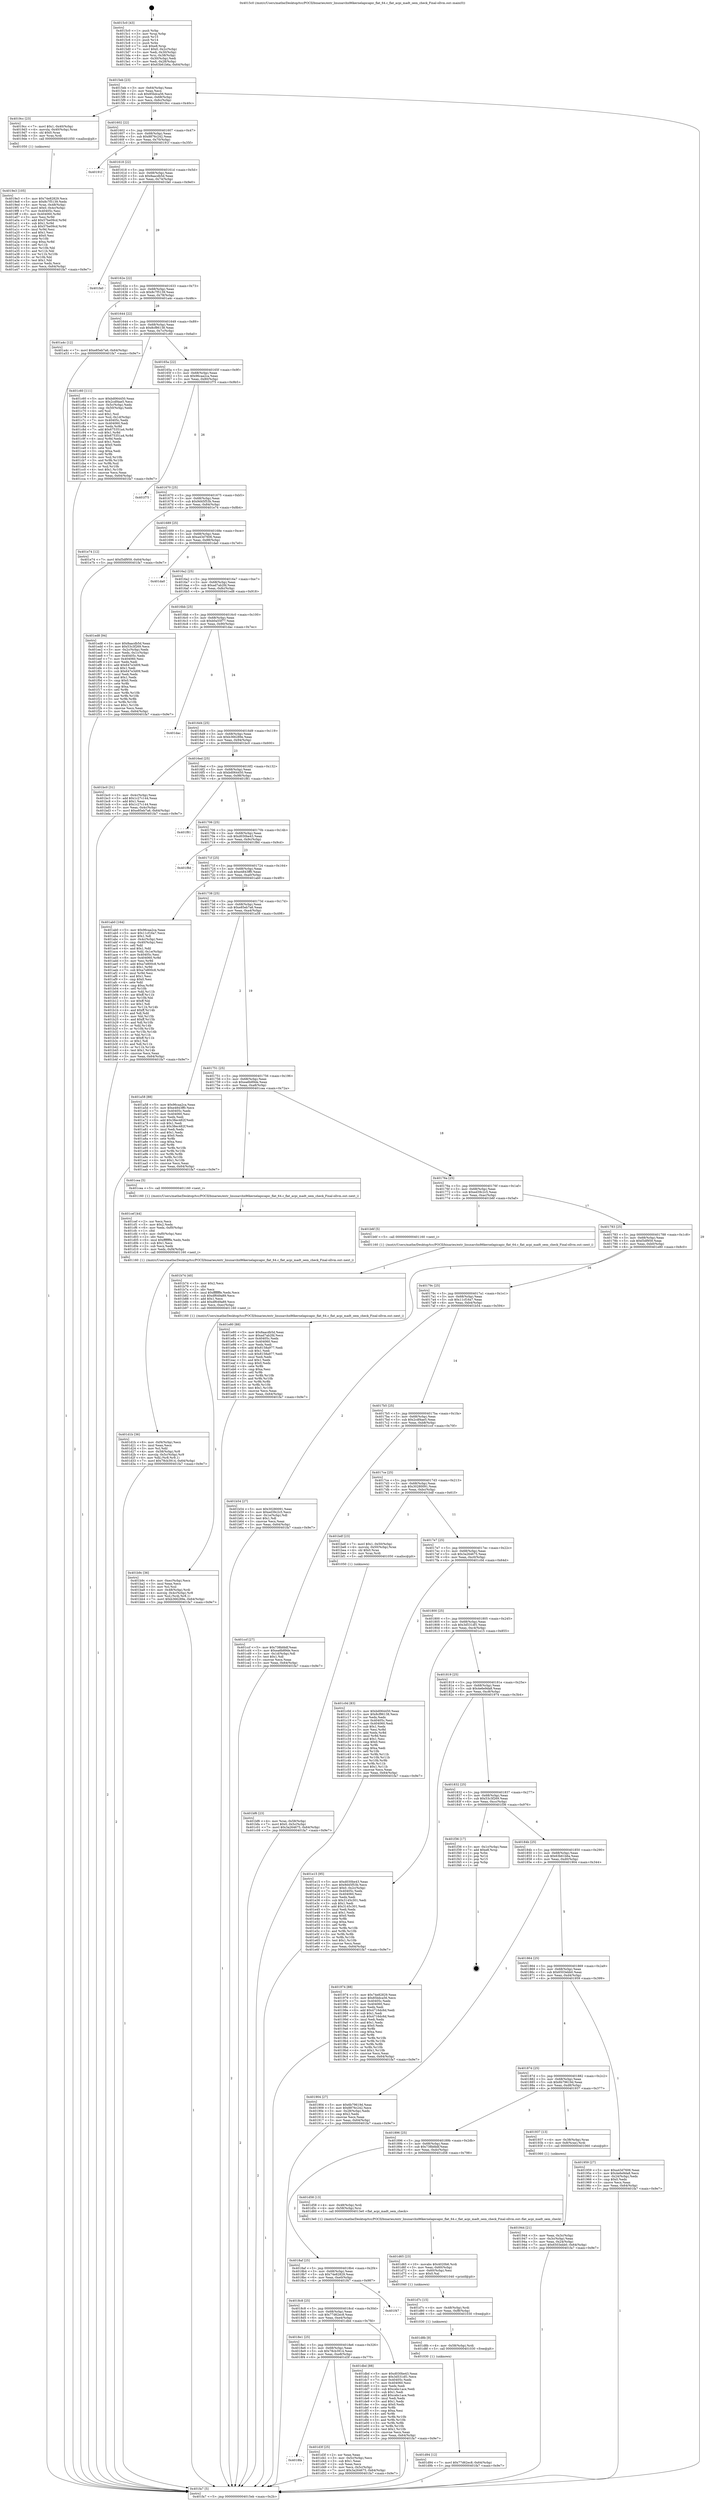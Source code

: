 digraph "0x4015c0" {
  label = "0x4015c0 (/mnt/c/Users/mathe/Desktop/tcc/POCII/binaries/extr_linuxarchx86kernelapicapic_flat_64.c_flat_acpi_madt_oem_check_Final-ollvm.out::main(0))"
  labelloc = "t"
  node[shape=record]

  Entry [label="",width=0.3,height=0.3,shape=circle,fillcolor=black,style=filled]
  "0x4015eb" [label="{
     0x4015eb [23]\l
     | [instrs]\l
     &nbsp;&nbsp;0x4015eb \<+3\>: mov -0x64(%rbp),%eax\l
     &nbsp;&nbsp;0x4015ee \<+2\>: mov %eax,%ecx\l
     &nbsp;&nbsp;0x4015f0 \<+6\>: sub $0x85bdca56,%ecx\l
     &nbsp;&nbsp;0x4015f6 \<+3\>: mov %eax,-0x68(%rbp)\l
     &nbsp;&nbsp;0x4015f9 \<+3\>: mov %ecx,-0x6c(%rbp)\l
     &nbsp;&nbsp;0x4015fc \<+6\>: je 00000000004019cc \<main+0x40c\>\l
  }"]
  "0x4019cc" [label="{
     0x4019cc [23]\l
     | [instrs]\l
     &nbsp;&nbsp;0x4019cc \<+7\>: movl $0x1,-0x40(%rbp)\l
     &nbsp;&nbsp;0x4019d3 \<+4\>: movslq -0x40(%rbp),%rax\l
     &nbsp;&nbsp;0x4019d7 \<+4\>: shl $0x0,%rax\l
     &nbsp;&nbsp;0x4019db \<+3\>: mov %rax,%rdi\l
     &nbsp;&nbsp;0x4019de \<+5\>: call 0000000000401050 \<malloc@plt\>\l
     | [calls]\l
     &nbsp;&nbsp;0x401050 \{1\} (unknown)\l
  }"]
  "0x401602" [label="{
     0x401602 [22]\l
     | [instrs]\l
     &nbsp;&nbsp;0x401602 \<+5\>: jmp 0000000000401607 \<main+0x47\>\l
     &nbsp;&nbsp;0x401607 \<+3\>: mov -0x68(%rbp),%eax\l
     &nbsp;&nbsp;0x40160a \<+5\>: sub $0x8876c242,%eax\l
     &nbsp;&nbsp;0x40160f \<+3\>: mov %eax,-0x70(%rbp)\l
     &nbsp;&nbsp;0x401612 \<+6\>: je 000000000040191f \<main+0x35f\>\l
  }"]
  Exit [label="",width=0.3,height=0.3,shape=circle,fillcolor=black,style=filled,peripheries=2]
  "0x40191f" [label="{
     0x40191f\l
  }", style=dashed]
  "0x401618" [label="{
     0x401618 [22]\l
     | [instrs]\l
     &nbsp;&nbsp;0x401618 \<+5\>: jmp 000000000040161d \<main+0x5d\>\l
     &nbsp;&nbsp;0x40161d \<+3\>: mov -0x68(%rbp),%eax\l
     &nbsp;&nbsp;0x401620 \<+5\>: sub $0x8aacdb5d,%eax\l
     &nbsp;&nbsp;0x401625 \<+3\>: mov %eax,-0x74(%rbp)\l
     &nbsp;&nbsp;0x401628 \<+6\>: je 0000000000401fa0 \<main+0x9e0\>\l
  }"]
  "0x401d94" [label="{
     0x401d94 [12]\l
     | [instrs]\l
     &nbsp;&nbsp;0x401d94 \<+7\>: movl $0x77d62ec8,-0x64(%rbp)\l
     &nbsp;&nbsp;0x401d9b \<+5\>: jmp 0000000000401fa7 \<main+0x9e7\>\l
  }"]
  "0x401fa0" [label="{
     0x401fa0\l
  }", style=dashed]
  "0x40162e" [label="{
     0x40162e [22]\l
     | [instrs]\l
     &nbsp;&nbsp;0x40162e \<+5\>: jmp 0000000000401633 \<main+0x73\>\l
     &nbsp;&nbsp;0x401633 \<+3\>: mov -0x68(%rbp),%eax\l
     &nbsp;&nbsp;0x401636 \<+5\>: sub $0x8c7f5139,%eax\l
     &nbsp;&nbsp;0x40163b \<+3\>: mov %eax,-0x78(%rbp)\l
     &nbsp;&nbsp;0x40163e \<+6\>: je 0000000000401a4c \<main+0x48c\>\l
  }"]
  "0x401d8b" [label="{
     0x401d8b [9]\l
     | [instrs]\l
     &nbsp;&nbsp;0x401d8b \<+4\>: mov -0x58(%rbp),%rdi\l
     &nbsp;&nbsp;0x401d8f \<+5\>: call 0000000000401030 \<free@plt\>\l
     | [calls]\l
     &nbsp;&nbsp;0x401030 \{1\} (unknown)\l
  }"]
  "0x401a4c" [label="{
     0x401a4c [12]\l
     | [instrs]\l
     &nbsp;&nbsp;0x401a4c \<+7\>: movl $0xe85eb7a6,-0x64(%rbp)\l
     &nbsp;&nbsp;0x401a53 \<+5\>: jmp 0000000000401fa7 \<main+0x9e7\>\l
  }"]
  "0x401644" [label="{
     0x401644 [22]\l
     | [instrs]\l
     &nbsp;&nbsp;0x401644 \<+5\>: jmp 0000000000401649 \<main+0x89\>\l
     &nbsp;&nbsp;0x401649 \<+3\>: mov -0x68(%rbp),%eax\l
     &nbsp;&nbsp;0x40164c \<+5\>: sub $0x8cf86138,%eax\l
     &nbsp;&nbsp;0x401651 \<+3\>: mov %eax,-0x7c(%rbp)\l
     &nbsp;&nbsp;0x401654 \<+6\>: je 0000000000401c60 \<main+0x6a0\>\l
  }"]
  "0x401d7c" [label="{
     0x401d7c [15]\l
     | [instrs]\l
     &nbsp;&nbsp;0x401d7c \<+4\>: mov -0x48(%rbp),%rdi\l
     &nbsp;&nbsp;0x401d80 \<+6\>: mov %eax,-0xf8(%rbp)\l
     &nbsp;&nbsp;0x401d86 \<+5\>: call 0000000000401030 \<free@plt\>\l
     | [calls]\l
     &nbsp;&nbsp;0x401030 \{1\} (unknown)\l
  }"]
  "0x401c60" [label="{
     0x401c60 [111]\l
     | [instrs]\l
     &nbsp;&nbsp;0x401c60 \<+5\>: mov $0xbd064450,%eax\l
     &nbsp;&nbsp;0x401c65 \<+5\>: mov $0x2cdf4ae5,%ecx\l
     &nbsp;&nbsp;0x401c6a \<+3\>: mov -0x5c(%rbp),%edx\l
     &nbsp;&nbsp;0x401c6d \<+3\>: cmp -0x50(%rbp),%edx\l
     &nbsp;&nbsp;0x401c70 \<+4\>: setl %sil\l
     &nbsp;&nbsp;0x401c74 \<+4\>: and $0x1,%sil\l
     &nbsp;&nbsp;0x401c78 \<+4\>: mov %sil,-0x1d(%rbp)\l
     &nbsp;&nbsp;0x401c7c \<+7\>: mov 0x40405c,%edx\l
     &nbsp;&nbsp;0x401c83 \<+7\>: mov 0x404060,%edi\l
     &nbsp;&nbsp;0x401c8a \<+3\>: mov %edx,%r8d\l
     &nbsp;&nbsp;0x401c8d \<+7\>: add $0x675351a4,%r8d\l
     &nbsp;&nbsp;0x401c94 \<+4\>: sub $0x1,%r8d\l
     &nbsp;&nbsp;0x401c98 \<+7\>: sub $0x675351a4,%r8d\l
     &nbsp;&nbsp;0x401c9f \<+4\>: imul %r8d,%edx\l
     &nbsp;&nbsp;0x401ca3 \<+3\>: and $0x1,%edx\l
     &nbsp;&nbsp;0x401ca6 \<+3\>: cmp $0x0,%edx\l
     &nbsp;&nbsp;0x401ca9 \<+4\>: sete %sil\l
     &nbsp;&nbsp;0x401cad \<+3\>: cmp $0xa,%edi\l
     &nbsp;&nbsp;0x401cb0 \<+4\>: setl %r9b\l
     &nbsp;&nbsp;0x401cb4 \<+3\>: mov %sil,%r10b\l
     &nbsp;&nbsp;0x401cb7 \<+3\>: and %r9b,%r10b\l
     &nbsp;&nbsp;0x401cba \<+3\>: xor %r9b,%sil\l
     &nbsp;&nbsp;0x401cbd \<+3\>: or %sil,%r10b\l
     &nbsp;&nbsp;0x401cc0 \<+4\>: test $0x1,%r10b\l
     &nbsp;&nbsp;0x401cc4 \<+3\>: cmovne %ecx,%eax\l
     &nbsp;&nbsp;0x401cc7 \<+3\>: mov %eax,-0x64(%rbp)\l
     &nbsp;&nbsp;0x401cca \<+5\>: jmp 0000000000401fa7 \<main+0x9e7\>\l
  }"]
  "0x40165a" [label="{
     0x40165a [22]\l
     | [instrs]\l
     &nbsp;&nbsp;0x40165a \<+5\>: jmp 000000000040165f \<main+0x9f\>\l
     &nbsp;&nbsp;0x40165f \<+3\>: mov -0x68(%rbp),%eax\l
     &nbsp;&nbsp;0x401662 \<+5\>: sub $0x96caa2ca,%eax\l
     &nbsp;&nbsp;0x401667 \<+3\>: mov %eax,-0x80(%rbp)\l
     &nbsp;&nbsp;0x40166a \<+6\>: je 0000000000401f75 \<main+0x9b5\>\l
  }"]
  "0x401d65" [label="{
     0x401d65 [23]\l
     | [instrs]\l
     &nbsp;&nbsp;0x401d65 \<+10\>: movabs $0x4020b6,%rdi\l
     &nbsp;&nbsp;0x401d6f \<+3\>: mov %eax,-0x60(%rbp)\l
     &nbsp;&nbsp;0x401d72 \<+3\>: mov -0x60(%rbp),%esi\l
     &nbsp;&nbsp;0x401d75 \<+2\>: mov $0x0,%al\l
     &nbsp;&nbsp;0x401d77 \<+5\>: call 0000000000401040 \<printf@plt\>\l
     | [calls]\l
     &nbsp;&nbsp;0x401040 \{1\} (unknown)\l
  }"]
  "0x401f75" [label="{
     0x401f75\l
  }", style=dashed]
  "0x401670" [label="{
     0x401670 [25]\l
     | [instrs]\l
     &nbsp;&nbsp;0x401670 \<+5\>: jmp 0000000000401675 \<main+0xb5\>\l
     &nbsp;&nbsp;0x401675 \<+3\>: mov -0x68(%rbp),%eax\l
     &nbsp;&nbsp;0x401678 \<+5\>: sub $0x9d45f53b,%eax\l
     &nbsp;&nbsp;0x40167d \<+6\>: mov %eax,-0x84(%rbp)\l
     &nbsp;&nbsp;0x401683 \<+6\>: je 0000000000401e74 \<main+0x8b4\>\l
  }"]
  "0x4018fa" [label="{
     0x4018fa\l
  }", style=dashed]
  "0x401e74" [label="{
     0x401e74 [12]\l
     | [instrs]\l
     &nbsp;&nbsp;0x401e74 \<+7\>: movl $0xf3df959,-0x64(%rbp)\l
     &nbsp;&nbsp;0x401e7b \<+5\>: jmp 0000000000401fa7 \<main+0x9e7\>\l
  }"]
  "0x401689" [label="{
     0x401689 [25]\l
     | [instrs]\l
     &nbsp;&nbsp;0x401689 \<+5\>: jmp 000000000040168e \<main+0xce\>\l
     &nbsp;&nbsp;0x40168e \<+3\>: mov -0x68(%rbp),%eax\l
     &nbsp;&nbsp;0x401691 \<+5\>: sub $0xa43d7606,%eax\l
     &nbsp;&nbsp;0x401696 \<+6\>: mov %eax,-0x88(%rbp)\l
     &nbsp;&nbsp;0x40169c \<+6\>: je 0000000000401da0 \<main+0x7e0\>\l
  }"]
  "0x401d3f" [label="{
     0x401d3f [25]\l
     | [instrs]\l
     &nbsp;&nbsp;0x401d3f \<+2\>: xor %eax,%eax\l
     &nbsp;&nbsp;0x401d41 \<+3\>: mov -0x5c(%rbp),%ecx\l
     &nbsp;&nbsp;0x401d44 \<+3\>: sub $0x1,%eax\l
     &nbsp;&nbsp;0x401d47 \<+2\>: sub %eax,%ecx\l
     &nbsp;&nbsp;0x401d49 \<+3\>: mov %ecx,-0x5c(%rbp)\l
     &nbsp;&nbsp;0x401d4c \<+7\>: movl $0x3a264675,-0x64(%rbp)\l
     &nbsp;&nbsp;0x401d53 \<+5\>: jmp 0000000000401fa7 \<main+0x9e7\>\l
  }"]
  "0x401da0" [label="{
     0x401da0\l
  }", style=dashed]
  "0x4016a2" [label="{
     0x4016a2 [25]\l
     | [instrs]\l
     &nbsp;&nbsp;0x4016a2 \<+5\>: jmp 00000000004016a7 \<main+0xe7\>\l
     &nbsp;&nbsp;0x4016a7 \<+3\>: mov -0x68(%rbp),%eax\l
     &nbsp;&nbsp;0x4016aa \<+5\>: sub $0xad7ab2fd,%eax\l
     &nbsp;&nbsp;0x4016af \<+6\>: mov %eax,-0x8c(%rbp)\l
     &nbsp;&nbsp;0x4016b5 \<+6\>: je 0000000000401ed8 \<main+0x918\>\l
  }"]
  "0x4018e1" [label="{
     0x4018e1 [25]\l
     | [instrs]\l
     &nbsp;&nbsp;0x4018e1 \<+5\>: jmp 00000000004018e6 \<main+0x326\>\l
     &nbsp;&nbsp;0x4018e6 \<+3\>: mov -0x68(%rbp),%eax\l
     &nbsp;&nbsp;0x4018e9 \<+5\>: sub $0x78cb3914,%eax\l
     &nbsp;&nbsp;0x4018ee \<+6\>: mov %eax,-0xe8(%rbp)\l
     &nbsp;&nbsp;0x4018f4 \<+6\>: je 0000000000401d3f \<main+0x77f\>\l
  }"]
  "0x401ed8" [label="{
     0x401ed8 [94]\l
     | [instrs]\l
     &nbsp;&nbsp;0x401ed8 \<+5\>: mov $0x8aacdb5d,%eax\l
     &nbsp;&nbsp;0x401edd \<+5\>: mov $0x53c3f269,%ecx\l
     &nbsp;&nbsp;0x401ee2 \<+3\>: mov -0x2c(%rbp),%edx\l
     &nbsp;&nbsp;0x401ee5 \<+3\>: mov %edx,-0x1c(%rbp)\l
     &nbsp;&nbsp;0x401ee8 \<+7\>: mov 0x40405c,%edx\l
     &nbsp;&nbsp;0x401eef \<+7\>: mov 0x404060,%esi\l
     &nbsp;&nbsp;0x401ef6 \<+2\>: mov %edx,%edi\l
     &nbsp;&nbsp;0x401ef8 \<+6\>: add $0x647e3d09,%edi\l
     &nbsp;&nbsp;0x401efe \<+3\>: sub $0x1,%edi\l
     &nbsp;&nbsp;0x401f01 \<+6\>: sub $0x647e3d09,%edi\l
     &nbsp;&nbsp;0x401f07 \<+3\>: imul %edi,%edx\l
     &nbsp;&nbsp;0x401f0a \<+3\>: and $0x1,%edx\l
     &nbsp;&nbsp;0x401f0d \<+3\>: cmp $0x0,%edx\l
     &nbsp;&nbsp;0x401f10 \<+4\>: sete %r8b\l
     &nbsp;&nbsp;0x401f14 \<+3\>: cmp $0xa,%esi\l
     &nbsp;&nbsp;0x401f17 \<+4\>: setl %r9b\l
     &nbsp;&nbsp;0x401f1b \<+3\>: mov %r8b,%r10b\l
     &nbsp;&nbsp;0x401f1e \<+3\>: and %r9b,%r10b\l
     &nbsp;&nbsp;0x401f21 \<+3\>: xor %r9b,%r8b\l
     &nbsp;&nbsp;0x401f24 \<+3\>: or %r8b,%r10b\l
     &nbsp;&nbsp;0x401f27 \<+4\>: test $0x1,%r10b\l
     &nbsp;&nbsp;0x401f2b \<+3\>: cmovne %ecx,%eax\l
     &nbsp;&nbsp;0x401f2e \<+3\>: mov %eax,-0x64(%rbp)\l
     &nbsp;&nbsp;0x401f31 \<+5\>: jmp 0000000000401fa7 \<main+0x9e7\>\l
  }"]
  "0x4016bb" [label="{
     0x4016bb [25]\l
     | [instrs]\l
     &nbsp;&nbsp;0x4016bb \<+5\>: jmp 00000000004016c0 \<main+0x100\>\l
     &nbsp;&nbsp;0x4016c0 \<+3\>: mov -0x68(%rbp),%eax\l
     &nbsp;&nbsp;0x4016c3 \<+5\>: sub $0xb0a55f77,%eax\l
     &nbsp;&nbsp;0x4016c8 \<+6\>: mov %eax,-0x90(%rbp)\l
     &nbsp;&nbsp;0x4016ce \<+6\>: je 0000000000401dac \<main+0x7ec\>\l
  }"]
  "0x401dbd" [label="{
     0x401dbd [88]\l
     | [instrs]\l
     &nbsp;&nbsp;0x401dbd \<+5\>: mov $0xd030be43,%eax\l
     &nbsp;&nbsp;0x401dc2 \<+5\>: mov $0x3d531df1,%ecx\l
     &nbsp;&nbsp;0x401dc7 \<+7\>: mov 0x40405c,%edx\l
     &nbsp;&nbsp;0x401dce \<+7\>: mov 0x404060,%esi\l
     &nbsp;&nbsp;0x401dd5 \<+2\>: mov %edx,%edi\l
     &nbsp;&nbsp;0x401dd7 \<+6\>: sub $0xcebc1ace,%edi\l
     &nbsp;&nbsp;0x401ddd \<+3\>: sub $0x1,%edi\l
     &nbsp;&nbsp;0x401de0 \<+6\>: add $0xcebc1ace,%edi\l
     &nbsp;&nbsp;0x401de6 \<+3\>: imul %edi,%edx\l
     &nbsp;&nbsp;0x401de9 \<+3\>: and $0x1,%edx\l
     &nbsp;&nbsp;0x401dec \<+3\>: cmp $0x0,%edx\l
     &nbsp;&nbsp;0x401def \<+4\>: sete %r8b\l
     &nbsp;&nbsp;0x401df3 \<+3\>: cmp $0xa,%esi\l
     &nbsp;&nbsp;0x401df6 \<+4\>: setl %r9b\l
     &nbsp;&nbsp;0x401dfa \<+3\>: mov %r8b,%r10b\l
     &nbsp;&nbsp;0x401dfd \<+3\>: and %r9b,%r10b\l
     &nbsp;&nbsp;0x401e00 \<+3\>: xor %r9b,%r8b\l
     &nbsp;&nbsp;0x401e03 \<+3\>: or %r8b,%r10b\l
     &nbsp;&nbsp;0x401e06 \<+4\>: test $0x1,%r10b\l
     &nbsp;&nbsp;0x401e0a \<+3\>: cmovne %ecx,%eax\l
     &nbsp;&nbsp;0x401e0d \<+3\>: mov %eax,-0x64(%rbp)\l
     &nbsp;&nbsp;0x401e10 \<+5\>: jmp 0000000000401fa7 \<main+0x9e7\>\l
  }"]
  "0x401dac" [label="{
     0x401dac\l
  }", style=dashed]
  "0x4016d4" [label="{
     0x4016d4 [25]\l
     | [instrs]\l
     &nbsp;&nbsp;0x4016d4 \<+5\>: jmp 00000000004016d9 \<main+0x119\>\l
     &nbsp;&nbsp;0x4016d9 \<+3\>: mov -0x68(%rbp),%eax\l
     &nbsp;&nbsp;0x4016dc \<+5\>: sub $0xb366289e,%eax\l
     &nbsp;&nbsp;0x4016e1 \<+6\>: mov %eax,-0x94(%rbp)\l
     &nbsp;&nbsp;0x4016e7 \<+6\>: je 0000000000401bc0 \<main+0x600\>\l
  }"]
  "0x4018c8" [label="{
     0x4018c8 [25]\l
     | [instrs]\l
     &nbsp;&nbsp;0x4018c8 \<+5\>: jmp 00000000004018cd \<main+0x30d\>\l
     &nbsp;&nbsp;0x4018cd \<+3\>: mov -0x68(%rbp),%eax\l
     &nbsp;&nbsp;0x4018d0 \<+5\>: sub $0x77d62ec8,%eax\l
     &nbsp;&nbsp;0x4018d5 \<+6\>: mov %eax,-0xe4(%rbp)\l
     &nbsp;&nbsp;0x4018db \<+6\>: je 0000000000401dbd \<main+0x7fd\>\l
  }"]
  "0x401bc0" [label="{
     0x401bc0 [31]\l
     | [instrs]\l
     &nbsp;&nbsp;0x401bc0 \<+3\>: mov -0x4c(%rbp),%eax\l
     &nbsp;&nbsp;0x401bc3 \<+5\>: add $0x1c27c144,%eax\l
     &nbsp;&nbsp;0x401bc8 \<+3\>: add $0x1,%eax\l
     &nbsp;&nbsp;0x401bcb \<+5\>: sub $0x1c27c144,%eax\l
     &nbsp;&nbsp;0x401bd0 \<+3\>: mov %eax,-0x4c(%rbp)\l
     &nbsp;&nbsp;0x401bd3 \<+7\>: movl $0xe85eb7a6,-0x64(%rbp)\l
     &nbsp;&nbsp;0x401bda \<+5\>: jmp 0000000000401fa7 \<main+0x9e7\>\l
  }"]
  "0x4016ed" [label="{
     0x4016ed [25]\l
     | [instrs]\l
     &nbsp;&nbsp;0x4016ed \<+5\>: jmp 00000000004016f2 \<main+0x132\>\l
     &nbsp;&nbsp;0x4016f2 \<+3\>: mov -0x68(%rbp),%eax\l
     &nbsp;&nbsp;0x4016f5 \<+5\>: sub $0xbd064450,%eax\l
     &nbsp;&nbsp;0x4016fa \<+6\>: mov %eax,-0x98(%rbp)\l
     &nbsp;&nbsp;0x401700 \<+6\>: je 0000000000401f81 \<main+0x9c1\>\l
  }"]
  "0x401f47" [label="{
     0x401f47\l
  }", style=dashed]
  "0x401f81" [label="{
     0x401f81\l
  }", style=dashed]
  "0x401706" [label="{
     0x401706 [25]\l
     | [instrs]\l
     &nbsp;&nbsp;0x401706 \<+5\>: jmp 000000000040170b \<main+0x14b\>\l
     &nbsp;&nbsp;0x40170b \<+3\>: mov -0x68(%rbp),%eax\l
     &nbsp;&nbsp;0x40170e \<+5\>: sub $0xd030be43,%eax\l
     &nbsp;&nbsp;0x401713 \<+6\>: mov %eax,-0x9c(%rbp)\l
     &nbsp;&nbsp;0x401719 \<+6\>: je 0000000000401f8d \<main+0x9cd\>\l
  }"]
  "0x4018af" [label="{
     0x4018af [25]\l
     | [instrs]\l
     &nbsp;&nbsp;0x4018af \<+5\>: jmp 00000000004018b4 \<main+0x2f4\>\l
     &nbsp;&nbsp;0x4018b4 \<+3\>: mov -0x68(%rbp),%eax\l
     &nbsp;&nbsp;0x4018b7 \<+5\>: sub $0x74e82829,%eax\l
     &nbsp;&nbsp;0x4018bc \<+6\>: mov %eax,-0xe0(%rbp)\l
     &nbsp;&nbsp;0x4018c2 \<+6\>: je 0000000000401f47 \<main+0x987\>\l
  }"]
  "0x401f8d" [label="{
     0x401f8d\l
  }", style=dashed]
  "0x40171f" [label="{
     0x40171f [25]\l
     | [instrs]\l
     &nbsp;&nbsp;0x40171f \<+5\>: jmp 0000000000401724 \<main+0x164\>\l
     &nbsp;&nbsp;0x401724 \<+3\>: mov -0x68(%rbp),%eax\l
     &nbsp;&nbsp;0x401727 \<+5\>: sub $0xe4843ff0,%eax\l
     &nbsp;&nbsp;0x40172c \<+6\>: mov %eax,-0xa0(%rbp)\l
     &nbsp;&nbsp;0x401732 \<+6\>: je 0000000000401ab0 \<main+0x4f0\>\l
  }"]
  "0x401d58" [label="{
     0x401d58 [13]\l
     | [instrs]\l
     &nbsp;&nbsp;0x401d58 \<+4\>: mov -0x48(%rbp),%rdi\l
     &nbsp;&nbsp;0x401d5c \<+4\>: mov -0x58(%rbp),%rsi\l
     &nbsp;&nbsp;0x401d60 \<+5\>: call 00000000004013e0 \<flat_acpi_madt_oem_check\>\l
     | [calls]\l
     &nbsp;&nbsp;0x4013e0 \{1\} (/mnt/c/Users/mathe/Desktop/tcc/POCII/binaries/extr_linuxarchx86kernelapicapic_flat_64.c_flat_acpi_madt_oem_check_Final-ollvm.out::flat_acpi_madt_oem_check)\l
  }"]
  "0x401ab0" [label="{
     0x401ab0 [164]\l
     | [instrs]\l
     &nbsp;&nbsp;0x401ab0 \<+5\>: mov $0x96caa2ca,%eax\l
     &nbsp;&nbsp;0x401ab5 \<+5\>: mov $0x11cf16a7,%ecx\l
     &nbsp;&nbsp;0x401aba \<+2\>: mov $0x1,%dl\l
     &nbsp;&nbsp;0x401abc \<+3\>: mov -0x4c(%rbp),%esi\l
     &nbsp;&nbsp;0x401abf \<+3\>: cmp -0x40(%rbp),%esi\l
     &nbsp;&nbsp;0x401ac2 \<+4\>: setl %dil\l
     &nbsp;&nbsp;0x401ac6 \<+4\>: and $0x1,%dil\l
     &nbsp;&nbsp;0x401aca \<+4\>: mov %dil,-0x1e(%rbp)\l
     &nbsp;&nbsp;0x401ace \<+7\>: mov 0x40405c,%esi\l
     &nbsp;&nbsp;0x401ad5 \<+8\>: mov 0x404060,%r8d\l
     &nbsp;&nbsp;0x401add \<+3\>: mov %esi,%r9d\l
     &nbsp;&nbsp;0x401ae0 \<+7\>: add $0xa7e800c8,%r9d\l
     &nbsp;&nbsp;0x401ae7 \<+4\>: sub $0x1,%r9d\l
     &nbsp;&nbsp;0x401aeb \<+7\>: sub $0xa7e800c8,%r9d\l
     &nbsp;&nbsp;0x401af2 \<+4\>: imul %r9d,%esi\l
     &nbsp;&nbsp;0x401af6 \<+3\>: and $0x1,%esi\l
     &nbsp;&nbsp;0x401af9 \<+3\>: cmp $0x0,%esi\l
     &nbsp;&nbsp;0x401afc \<+4\>: sete %dil\l
     &nbsp;&nbsp;0x401b00 \<+4\>: cmp $0xa,%r8d\l
     &nbsp;&nbsp;0x401b04 \<+4\>: setl %r10b\l
     &nbsp;&nbsp;0x401b08 \<+3\>: mov %dil,%r11b\l
     &nbsp;&nbsp;0x401b0b \<+4\>: xor $0xff,%r11b\l
     &nbsp;&nbsp;0x401b0f \<+3\>: mov %r10b,%bl\l
     &nbsp;&nbsp;0x401b12 \<+3\>: xor $0xff,%bl\l
     &nbsp;&nbsp;0x401b15 \<+3\>: xor $0x1,%dl\l
     &nbsp;&nbsp;0x401b18 \<+3\>: mov %r11b,%r14b\l
     &nbsp;&nbsp;0x401b1b \<+4\>: and $0xff,%r14b\l
     &nbsp;&nbsp;0x401b1f \<+3\>: and %dl,%dil\l
     &nbsp;&nbsp;0x401b22 \<+3\>: mov %bl,%r15b\l
     &nbsp;&nbsp;0x401b25 \<+4\>: and $0xff,%r15b\l
     &nbsp;&nbsp;0x401b29 \<+3\>: and %dl,%r10b\l
     &nbsp;&nbsp;0x401b2c \<+3\>: or %dil,%r14b\l
     &nbsp;&nbsp;0x401b2f \<+3\>: or %r10b,%r15b\l
     &nbsp;&nbsp;0x401b32 \<+3\>: xor %r15b,%r14b\l
     &nbsp;&nbsp;0x401b35 \<+3\>: or %bl,%r11b\l
     &nbsp;&nbsp;0x401b38 \<+4\>: xor $0xff,%r11b\l
     &nbsp;&nbsp;0x401b3c \<+3\>: or $0x1,%dl\l
     &nbsp;&nbsp;0x401b3f \<+3\>: and %dl,%r11b\l
     &nbsp;&nbsp;0x401b42 \<+3\>: or %r11b,%r14b\l
     &nbsp;&nbsp;0x401b45 \<+4\>: test $0x1,%r14b\l
     &nbsp;&nbsp;0x401b49 \<+3\>: cmovne %ecx,%eax\l
     &nbsp;&nbsp;0x401b4c \<+3\>: mov %eax,-0x64(%rbp)\l
     &nbsp;&nbsp;0x401b4f \<+5\>: jmp 0000000000401fa7 \<main+0x9e7\>\l
  }"]
  "0x401738" [label="{
     0x401738 [25]\l
     | [instrs]\l
     &nbsp;&nbsp;0x401738 \<+5\>: jmp 000000000040173d \<main+0x17d\>\l
     &nbsp;&nbsp;0x40173d \<+3\>: mov -0x68(%rbp),%eax\l
     &nbsp;&nbsp;0x401740 \<+5\>: sub $0xe85eb7a6,%eax\l
     &nbsp;&nbsp;0x401745 \<+6\>: mov %eax,-0xa4(%rbp)\l
     &nbsp;&nbsp;0x40174b \<+6\>: je 0000000000401a58 \<main+0x498\>\l
  }"]
  "0x401d1b" [label="{
     0x401d1b [36]\l
     | [instrs]\l
     &nbsp;&nbsp;0x401d1b \<+6\>: mov -0xf4(%rbp),%ecx\l
     &nbsp;&nbsp;0x401d21 \<+3\>: imul %eax,%ecx\l
     &nbsp;&nbsp;0x401d24 \<+3\>: mov %cl,%dil\l
     &nbsp;&nbsp;0x401d27 \<+4\>: mov -0x58(%rbp),%r8\l
     &nbsp;&nbsp;0x401d2b \<+4\>: movslq -0x5c(%rbp),%r9\l
     &nbsp;&nbsp;0x401d2f \<+4\>: mov %dil,(%r8,%r9,1)\l
     &nbsp;&nbsp;0x401d33 \<+7\>: movl $0x78cb3914,-0x64(%rbp)\l
     &nbsp;&nbsp;0x401d3a \<+5\>: jmp 0000000000401fa7 \<main+0x9e7\>\l
  }"]
  "0x401a58" [label="{
     0x401a58 [88]\l
     | [instrs]\l
     &nbsp;&nbsp;0x401a58 \<+5\>: mov $0x96caa2ca,%eax\l
     &nbsp;&nbsp;0x401a5d \<+5\>: mov $0xe4843ff0,%ecx\l
     &nbsp;&nbsp;0x401a62 \<+7\>: mov 0x40405c,%edx\l
     &nbsp;&nbsp;0x401a69 \<+7\>: mov 0x404060,%esi\l
     &nbsp;&nbsp;0x401a70 \<+2\>: mov %edx,%edi\l
     &nbsp;&nbsp;0x401a72 \<+6\>: add $0x38ec482f,%edi\l
     &nbsp;&nbsp;0x401a78 \<+3\>: sub $0x1,%edi\l
     &nbsp;&nbsp;0x401a7b \<+6\>: sub $0x38ec482f,%edi\l
     &nbsp;&nbsp;0x401a81 \<+3\>: imul %edi,%edx\l
     &nbsp;&nbsp;0x401a84 \<+3\>: and $0x1,%edx\l
     &nbsp;&nbsp;0x401a87 \<+3\>: cmp $0x0,%edx\l
     &nbsp;&nbsp;0x401a8a \<+4\>: sete %r8b\l
     &nbsp;&nbsp;0x401a8e \<+3\>: cmp $0xa,%esi\l
     &nbsp;&nbsp;0x401a91 \<+4\>: setl %r9b\l
     &nbsp;&nbsp;0x401a95 \<+3\>: mov %r8b,%r10b\l
     &nbsp;&nbsp;0x401a98 \<+3\>: and %r9b,%r10b\l
     &nbsp;&nbsp;0x401a9b \<+3\>: xor %r9b,%r8b\l
     &nbsp;&nbsp;0x401a9e \<+3\>: or %r8b,%r10b\l
     &nbsp;&nbsp;0x401aa1 \<+4\>: test $0x1,%r10b\l
     &nbsp;&nbsp;0x401aa5 \<+3\>: cmovne %ecx,%eax\l
     &nbsp;&nbsp;0x401aa8 \<+3\>: mov %eax,-0x64(%rbp)\l
     &nbsp;&nbsp;0x401aab \<+5\>: jmp 0000000000401fa7 \<main+0x9e7\>\l
  }"]
  "0x401751" [label="{
     0x401751 [25]\l
     | [instrs]\l
     &nbsp;&nbsp;0x401751 \<+5\>: jmp 0000000000401756 \<main+0x196\>\l
     &nbsp;&nbsp;0x401756 \<+3\>: mov -0x68(%rbp),%eax\l
     &nbsp;&nbsp;0x401759 \<+5\>: sub $0xea6b89de,%eax\l
     &nbsp;&nbsp;0x40175e \<+6\>: mov %eax,-0xa8(%rbp)\l
     &nbsp;&nbsp;0x401764 \<+6\>: je 0000000000401cea \<main+0x72a\>\l
  }"]
  "0x401cef" [label="{
     0x401cef [44]\l
     | [instrs]\l
     &nbsp;&nbsp;0x401cef \<+2\>: xor %ecx,%ecx\l
     &nbsp;&nbsp;0x401cf1 \<+5\>: mov $0x2,%edx\l
     &nbsp;&nbsp;0x401cf6 \<+6\>: mov %edx,-0xf0(%rbp)\l
     &nbsp;&nbsp;0x401cfc \<+1\>: cltd\l
     &nbsp;&nbsp;0x401cfd \<+6\>: mov -0xf0(%rbp),%esi\l
     &nbsp;&nbsp;0x401d03 \<+2\>: idiv %esi\l
     &nbsp;&nbsp;0x401d05 \<+6\>: imul $0xfffffffe,%edx,%edx\l
     &nbsp;&nbsp;0x401d0b \<+3\>: sub $0x1,%ecx\l
     &nbsp;&nbsp;0x401d0e \<+2\>: sub %ecx,%edx\l
     &nbsp;&nbsp;0x401d10 \<+6\>: mov %edx,-0xf4(%rbp)\l
     &nbsp;&nbsp;0x401d16 \<+5\>: call 0000000000401160 \<next_i\>\l
     | [calls]\l
     &nbsp;&nbsp;0x401160 \{1\} (/mnt/c/Users/mathe/Desktop/tcc/POCII/binaries/extr_linuxarchx86kernelapicapic_flat_64.c_flat_acpi_madt_oem_check_Final-ollvm.out::next_i)\l
  }"]
  "0x401cea" [label="{
     0x401cea [5]\l
     | [instrs]\l
     &nbsp;&nbsp;0x401cea \<+5\>: call 0000000000401160 \<next_i\>\l
     | [calls]\l
     &nbsp;&nbsp;0x401160 \{1\} (/mnt/c/Users/mathe/Desktop/tcc/POCII/binaries/extr_linuxarchx86kernelapicapic_flat_64.c_flat_acpi_madt_oem_check_Final-ollvm.out::next_i)\l
  }"]
  "0x40176a" [label="{
     0x40176a [25]\l
     | [instrs]\l
     &nbsp;&nbsp;0x40176a \<+5\>: jmp 000000000040176f \<main+0x1af\>\l
     &nbsp;&nbsp;0x40176f \<+3\>: mov -0x68(%rbp),%eax\l
     &nbsp;&nbsp;0x401772 \<+5\>: sub $0xed39c2c5,%eax\l
     &nbsp;&nbsp;0x401777 \<+6\>: mov %eax,-0xac(%rbp)\l
     &nbsp;&nbsp;0x40177d \<+6\>: je 0000000000401b6f \<main+0x5af\>\l
  }"]
  "0x401bf6" [label="{
     0x401bf6 [23]\l
     | [instrs]\l
     &nbsp;&nbsp;0x401bf6 \<+4\>: mov %rax,-0x58(%rbp)\l
     &nbsp;&nbsp;0x401bfa \<+7\>: movl $0x0,-0x5c(%rbp)\l
     &nbsp;&nbsp;0x401c01 \<+7\>: movl $0x3a264675,-0x64(%rbp)\l
     &nbsp;&nbsp;0x401c08 \<+5\>: jmp 0000000000401fa7 \<main+0x9e7\>\l
  }"]
  "0x401b6f" [label="{
     0x401b6f [5]\l
     | [instrs]\l
     &nbsp;&nbsp;0x401b6f \<+5\>: call 0000000000401160 \<next_i\>\l
     | [calls]\l
     &nbsp;&nbsp;0x401160 \{1\} (/mnt/c/Users/mathe/Desktop/tcc/POCII/binaries/extr_linuxarchx86kernelapicapic_flat_64.c_flat_acpi_madt_oem_check_Final-ollvm.out::next_i)\l
  }"]
  "0x401783" [label="{
     0x401783 [25]\l
     | [instrs]\l
     &nbsp;&nbsp;0x401783 \<+5\>: jmp 0000000000401788 \<main+0x1c8\>\l
     &nbsp;&nbsp;0x401788 \<+3\>: mov -0x68(%rbp),%eax\l
     &nbsp;&nbsp;0x40178b \<+5\>: sub $0xf3df959,%eax\l
     &nbsp;&nbsp;0x401790 \<+6\>: mov %eax,-0xb0(%rbp)\l
     &nbsp;&nbsp;0x401796 \<+6\>: je 0000000000401e80 \<main+0x8c0\>\l
  }"]
  "0x401b9c" [label="{
     0x401b9c [36]\l
     | [instrs]\l
     &nbsp;&nbsp;0x401b9c \<+6\>: mov -0xec(%rbp),%ecx\l
     &nbsp;&nbsp;0x401ba2 \<+3\>: imul %eax,%ecx\l
     &nbsp;&nbsp;0x401ba5 \<+3\>: mov %cl,%sil\l
     &nbsp;&nbsp;0x401ba8 \<+4\>: mov -0x48(%rbp),%rdi\l
     &nbsp;&nbsp;0x401bac \<+4\>: movslq -0x4c(%rbp),%r8\l
     &nbsp;&nbsp;0x401bb0 \<+4\>: mov %sil,(%rdi,%r8,1)\l
     &nbsp;&nbsp;0x401bb4 \<+7\>: movl $0xb366289e,-0x64(%rbp)\l
     &nbsp;&nbsp;0x401bbb \<+5\>: jmp 0000000000401fa7 \<main+0x9e7\>\l
  }"]
  "0x401e80" [label="{
     0x401e80 [88]\l
     | [instrs]\l
     &nbsp;&nbsp;0x401e80 \<+5\>: mov $0x8aacdb5d,%eax\l
     &nbsp;&nbsp;0x401e85 \<+5\>: mov $0xad7ab2fd,%ecx\l
     &nbsp;&nbsp;0x401e8a \<+7\>: mov 0x40405c,%edx\l
     &nbsp;&nbsp;0x401e91 \<+7\>: mov 0x404060,%esi\l
     &nbsp;&nbsp;0x401e98 \<+2\>: mov %edx,%edi\l
     &nbsp;&nbsp;0x401e9a \<+6\>: add $0x8158a977,%edi\l
     &nbsp;&nbsp;0x401ea0 \<+3\>: sub $0x1,%edi\l
     &nbsp;&nbsp;0x401ea3 \<+6\>: sub $0x8158a977,%edi\l
     &nbsp;&nbsp;0x401ea9 \<+3\>: imul %edi,%edx\l
     &nbsp;&nbsp;0x401eac \<+3\>: and $0x1,%edx\l
     &nbsp;&nbsp;0x401eaf \<+3\>: cmp $0x0,%edx\l
     &nbsp;&nbsp;0x401eb2 \<+4\>: sete %r8b\l
     &nbsp;&nbsp;0x401eb6 \<+3\>: cmp $0xa,%esi\l
     &nbsp;&nbsp;0x401eb9 \<+4\>: setl %r9b\l
     &nbsp;&nbsp;0x401ebd \<+3\>: mov %r8b,%r10b\l
     &nbsp;&nbsp;0x401ec0 \<+3\>: and %r9b,%r10b\l
     &nbsp;&nbsp;0x401ec3 \<+3\>: xor %r9b,%r8b\l
     &nbsp;&nbsp;0x401ec6 \<+3\>: or %r8b,%r10b\l
     &nbsp;&nbsp;0x401ec9 \<+4\>: test $0x1,%r10b\l
     &nbsp;&nbsp;0x401ecd \<+3\>: cmovne %ecx,%eax\l
     &nbsp;&nbsp;0x401ed0 \<+3\>: mov %eax,-0x64(%rbp)\l
     &nbsp;&nbsp;0x401ed3 \<+5\>: jmp 0000000000401fa7 \<main+0x9e7\>\l
  }"]
  "0x40179c" [label="{
     0x40179c [25]\l
     | [instrs]\l
     &nbsp;&nbsp;0x40179c \<+5\>: jmp 00000000004017a1 \<main+0x1e1\>\l
     &nbsp;&nbsp;0x4017a1 \<+3\>: mov -0x68(%rbp),%eax\l
     &nbsp;&nbsp;0x4017a4 \<+5\>: sub $0x11cf16a7,%eax\l
     &nbsp;&nbsp;0x4017a9 \<+6\>: mov %eax,-0xb4(%rbp)\l
     &nbsp;&nbsp;0x4017af \<+6\>: je 0000000000401b54 \<main+0x594\>\l
  }"]
  "0x401b74" [label="{
     0x401b74 [40]\l
     | [instrs]\l
     &nbsp;&nbsp;0x401b74 \<+5\>: mov $0x2,%ecx\l
     &nbsp;&nbsp;0x401b79 \<+1\>: cltd\l
     &nbsp;&nbsp;0x401b7a \<+2\>: idiv %ecx\l
     &nbsp;&nbsp;0x401b7c \<+6\>: imul $0xfffffffe,%edx,%ecx\l
     &nbsp;&nbsp;0x401b82 \<+6\>: sub $0xdf649a89,%ecx\l
     &nbsp;&nbsp;0x401b88 \<+3\>: add $0x1,%ecx\l
     &nbsp;&nbsp;0x401b8b \<+6\>: add $0xdf649a89,%ecx\l
     &nbsp;&nbsp;0x401b91 \<+6\>: mov %ecx,-0xec(%rbp)\l
     &nbsp;&nbsp;0x401b97 \<+5\>: call 0000000000401160 \<next_i\>\l
     | [calls]\l
     &nbsp;&nbsp;0x401160 \{1\} (/mnt/c/Users/mathe/Desktop/tcc/POCII/binaries/extr_linuxarchx86kernelapicapic_flat_64.c_flat_acpi_madt_oem_check_Final-ollvm.out::next_i)\l
  }"]
  "0x401b54" [label="{
     0x401b54 [27]\l
     | [instrs]\l
     &nbsp;&nbsp;0x401b54 \<+5\>: mov $0x30280091,%eax\l
     &nbsp;&nbsp;0x401b59 \<+5\>: mov $0xed39c2c5,%ecx\l
     &nbsp;&nbsp;0x401b5e \<+3\>: mov -0x1e(%rbp),%dl\l
     &nbsp;&nbsp;0x401b61 \<+3\>: test $0x1,%dl\l
     &nbsp;&nbsp;0x401b64 \<+3\>: cmovne %ecx,%eax\l
     &nbsp;&nbsp;0x401b67 \<+3\>: mov %eax,-0x64(%rbp)\l
     &nbsp;&nbsp;0x401b6a \<+5\>: jmp 0000000000401fa7 \<main+0x9e7\>\l
  }"]
  "0x4017b5" [label="{
     0x4017b5 [25]\l
     | [instrs]\l
     &nbsp;&nbsp;0x4017b5 \<+5\>: jmp 00000000004017ba \<main+0x1fa\>\l
     &nbsp;&nbsp;0x4017ba \<+3\>: mov -0x68(%rbp),%eax\l
     &nbsp;&nbsp;0x4017bd \<+5\>: sub $0x2cdf4ae5,%eax\l
     &nbsp;&nbsp;0x4017c2 \<+6\>: mov %eax,-0xb8(%rbp)\l
     &nbsp;&nbsp;0x4017c8 \<+6\>: je 0000000000401ccf \<main+0x70f\>\l
  }"]
  "0x4019e3" [label="{
     0x4019e3 [105]\l
     | [instrs]\l
     &nbsp;&nbsp;0x4019e3 \<+5\>: mov $0x74e82829,%ecx\l
     &nbsp;&nbsp;0x4019e8 \<+5\>: mov $0x8c7f5139,%edx\l
     &nbsp;&nbsp;0x4019ed \<+4\>: mov %rax,-0x48(%rbp)\l
     &nbsp;&nbsp;0x4019f1 \<+7\>: movl $0x0,-0x4c(%rbp)\l
     &nbsp;&nbsp;0x4019f8 \<+7\>: mov 0x40405c,%esi\l
     &nbsp;&nbsp;0x4019ff \<+8\>: mov 0x404060,%r8d\l
     &nbsp;&nbsp;0x401a07 \<+3\>: mov %esi,%r9d\l
     &nbsp;&nbsp;0x401a0a \<+7\>: add $0x57be09cd,%r9d\l
     &nbsp;&nbsp;0x401a11 \<+4\>: sub $0x1,%r9d\l
     &nbsp;&nbsp;0x401a15 \<+7\>: sub $0x57be09cd,%r9d\l
     &nbsp;&nbsp;0x401a1c \<+4\>: imul %r9d,%esi\l
     &nbsp;&nbsp;0x401a20 \<+3\>: and $0x1,%esi\l
     &nbsp;&nbsp;0x401a23 \<+3\>: cmp $0x0,%esi\l
     &nbsp;&nbsp;0x401a26 \<+4\>: sete %r10b\l
     &nbsp;&nbsp;0x401a2a \<+4\>: cmp $0xa,%r8d\l
     &nbsp;&nbsp;0x401a2e \<+4\>: setl %r11b\l
     &nbsp;&nbsp;0x401a32 \<+3\>: mov %r10b,%bl\l
     &nbsp;&nbsp;0x401a35 \<+3\>: and %r11b,%bl\l
     &nbsp;&nbsp;0x401a38 \<+3\>: xor %r11b,%r10b\l
     &nbsp;&nbsp;0x401a3b \<+3\>: or %r10b,%bl\l
     &nbsp;&nbsp;0x401a3e \<+3\>: test $0x1,%bl\l
     &nbsp;&nbsp;0x401a41 \<+3\>: cmovne %edx,%ecx\l
     &nbsp;&nbsp;0x401a44 \<+3\>: mov %ecx,-0x64(%rbp)\l
     &nbsp;&nbsp;0x401a47 \<+5\>: jmp 0000000000401fa7 \<main+0x9e7\>\l
  }"]
  "0x401ccf" [label="{
     0x401ccf [27]\l
     | [instrs]\l
     &nbsp;&nbsp;0x401ccf \<+5\>: mov $0x738bfddf,%eax\l
     &nbsp;&nbsp;0x401cd4 \<+5\>: mov $0xea6b89de,%ecx\l
     &nbsp;&nbsp;0x401cd9 \<+3\>: mov -0x1d(%rbp),%dl\l
     &nbsp;&nbsp;0x401cdc \<+3\>: test $0x1,%dl\l
     &nbsp;&nbsp;0x401cdf \<+3\>: cmovne %ecx,%eax\l
     &nbsp;&nbsp;0x401ce2 \<+3\>: mov %eax,-0x64(%rbp)\l
     &nbsp;&nbsp;0x401ce5 \<+5\>: jmp 0000000000401fa7 \<main+0x9e7\>\l
  }"]
  "0x4017ce" [label="{
     0x4017ce [25]\l
     | [instrs]\l
     &nbsp;&nbsp;0x4017ce \<+5\>: jmp 00000000004017d3 \<main+0x213\>\l
     &nbsp;&nbsp;0x4017d3 \<+3\>: mov -0x68(%rbp),%eax\l
     &nbsp;&nbsp;0x4017d6 \<+5\>: sub $0x30280091,%eax\l
     &nbsp;&nbsp;0x4017db \<+6\>: mov %eax,-0xbc(%rbp)\l
     &nbsp;&nbsp;0x4017e1 \<+6\>: je 0000000000401bdf \<main+0x61f\>\l
  }"]
  "0x401944" [label="{
     0x401944 [21]\l
     | [instrs]\l
     &nbsp;&nbsp;0x401944 \<+3\>: mov %eax,-0x3c(%rbp)\l
     &nbsp;&nbsp;0x401947 \<+3\>: mov -0x3c(%rbp),%eax\l
     &nbsp;&nbsp;0x40194a \<+3\>: mov %eax,-0x24(%rbp)\l
     &nbsp;&nbsp;0x40194d \<+7\>: movl $0x6503ebb0,-0x64(%rbp)\l
     &nbsp;&nbsp;0x401954 \<+5\>: jmp 0000000000401fa7 \<main+0x9e7\>\l
  }"]
  "0x401bdf" [label="{
     0x401bdf [23]\l
     | [instrs]\l
     &nbsp;&nbsp;0x401bdf \<+7\>: movl $0x1,-0x50(%rbp)\l
     &nbsp;&nbsp;0x401be6 \<+4\>: movslq -0x50(%rbp),%rax\l
     &nbsp;&nbsp;0x401bea \<+4\>: shl $0x0,%rax\l
     &nbsp;&nbsp;0x401bee \<+3\>: mov %rax,%rdi\l
     &nbsp;&nbsp;0x401bf1 \<+5\>: call 0000000000401050 \<malloc@plt\>\l
     | [calls]\l
     &nbsp;&nbsp;0x401050 \{1\} (unknown)\l
  }"]
  "0x4017e7" [label="{
     0x4017e7 [25]\l
     | [instrs]\l
     &nbsp;&nbsp;0x4017e7 \<+5\>: jmp 00000000004017ec \<main+0x22c\>\l
     &nbsp;&nbsp;0x4017ec \<+3\>: mov -0x68(%rbp),%eax\l
     &nbsp;&nbsp;0x4017ef \<+5\>: sub $0x3a264675,%eax\l
     &nbsp;&nbsp;0x4017f4 \<+6\>: mov %eax,-0xc0(%rbp)\l
     &nbsp;&nbsp;0x4017fa \<+6\>: je 0000000000401c0d \<main+0x64d\>\l
  }"]
  "0x401896" [label="{
     0x401896 [25]\l
     | [instrs]\l
     &nbsp;&nbsp;0x401896 \<+5\>: jmp 000000000040189b \<main+0x2db\>\l
     &nbsp;&nbsp;0x40189b \<+3\>: mov -0x68(%rbp),%eax\l
     &nbsp;&nbsp;0x40189e \<+5\>: sub $0x738bfddf,%eax\l
     &nbsp;&nbsp;0x4018a3 \<+6\>: mov %eax,-0xdc(%rbp)\l
     &nbsp;&nbsp;0x4018a9 \<+6\>: je 0000000000401d58 \<main+0x798\>\l
  }"]
  "0x401c0d" [label="{
     0x401c0d [83]\l
     | [instrs]\l
     &nbsp;&nbsp;0x401c0d \<+5\>: mov $0xbd064450,%eax\l
     &nbsp;&nbsp;0x401c12 \<+5\>: mov $0x8cf86138,%ecx\l
     &nbsp;&nbsp;0x401c17 \<+2\>: xor %edx,%edx\l
     &nbsp;&nbsp;0x401c19 \<+7\>: mov 0x40405c,%esi\l
     &nbsp;&nbsp;0x401c20 \<+7\>: mov 0x404060,%edi\l
     &nbsp;&nbsp;0x401c27 \<+3\>: sub $0x1,%edx\l
     &nbsp;&nbsp;0x401c2a \<+3\>: mov %esi,%r8d\l
     &nbsp;&nbsp;0x401c2d \<+3\>: add %edx,%r8d\l
     &nbsp;&nbsp;0x401c30 \<+4\>: imul %r8d,%esi\l
     &nbsp;&nbsp;0x401c34 \<+3\>: and $0x1,%esi\l
     &nbsp;&nbsp;0x401c37 \<+3\>: cmp $0x0,%esi\l
     &nbsp;&nbsp;0x401c3a \<+4\>: sete %r9b\l
     &nbsp;&nbsp;0x401c3e \<+3\>: cmp $0xa,%edi\l
     &nbsp;&nbsp;0x401c41 \<+4\>: setl %r10b\l
     &nbsp;&nbsp;0x401c45 \<+3\>: mov %r9b,%r11b\l
     &nbsp;&nbsp;0x401c48 \<+3\>: and %r10b,%r11b\l
     &nbsp;&nbsp;0x401c4b \<+3\>: xor %r10b,%r9b\l
     &nbsp;&nbsp;0x401c4e \<+3\>: or %r9b,%r11b\l
     &nbsp;&nbsp;0x401c51 \<+4\>: test $0x1,%r11b\l
     &nbsp;&nbsp;0x401c55 \<+3\>: cmovne %ecx,%eax\l
     &nbsp;&nbsp;0x401c58 \<+3\>: mov %eax,-0x64(%rbp)\l
     &nbsp;&nbsp;0x401c5b \<+5\>: jmp 0000000000401fa7 \<main+0x9e7\>\l
  }"]
  "0x401800" [label="{
     0x401800 [25]\l
     | [instrs]\l
     &nbsp;&nbsp;0x401800 \<+5\>: jmp 0000000000401805 \<main+0x245\>\l
     &nbsp;&nbsp;0x401805 \<+3\>: mov -0x68(%rbp),%eax\l
     &nbsp;&nbsp;0x401808 \<+5\>: sub $0x3d531df1,%eax\l
     &nbsp;&nbsp;0x40180d \<+6\>: mov %eax,-0xc4(%rbp)\l
     &nbsp;&nbsp;0x401813 \<+6\>: je 0000000000401e15 \<main+0x855\>\l
  }"]
  "0x401937" [label="{
     0x401937 [13]\l
     | [instrs]\l
     &nbsp;&nbsp;0x401937 \<+4\>: mov -0x38(%rbp),%rax\l
     &nbsp;&nbsp;0x40193b \<+4\>: mov 0x8(%rax),%rdi\l
     &nbsp;&nbsp;0x40193f \<+5\>: call 0000000000401060 \<atoi@plt\>\l
     | [calls]\l
     &nbsp;&nbsp;0x401060 \{1\} (unknown)\l
  }"]
  "0x401e15" [label="{
     0x401e15 [95]\l
     | [instrs]\l
     &nbsp;&nbsp;0x401e15 \<+5\>: mov $0xd030be43,%eax\l
     &nbsp;&nbsp;0x401e1a \<+5\>: mov $0x9d45f53b,%ecx\l
     &nbsp;&nbsp;0x401e1f \<+7\>: movl $0x0,-0x2c(%rbp)\l
     &nbsp;&nbsp;0x401e26 \<+7\>: mov 0x40405c,%edx\l
     &nbsp;&nbsp;0x401e2d \<+7\>: mov 0x404060,%esi\l
     &nbsp;&nbsp;0x401e34 \<+2\>: mov %edx,%edi\l
     &nbsp;&nbsp;0x401e36 \<+6\>: sub $0x3145c301,%edi\l
     &nbsp;&nbsp;0x401e3c \<+3\>: sub $0x1,%edi\l
     &nbsp;&nbsp;0x401e3f \<+6\>: add $0x3145c301,%edi\l
     &nbsp;&nbsp;0x401e45 \<+3\>: imul %edi,%edx\l
     &nbsp;&nbsp;0x401e48 \<+3\>: and $0x1,%edx\l
     &nbsp;&nbsp;0x401e4b \<+3\>: cmp $0x0,%edx\l
     &nbsp;&nbsp;0x401e4e \<+4\>: sete %r8b\l
     &nbsp;&nbsp;0x401e52 \<+3\>: cmp $0xa,%esi\l
     &nbsp;&nbsp;0x401e55 \<+4\>: setl %r9b\l
     &nbsp;&nbsp;0x401e59 \<+3\>: mov %r8b,%r10b\l
     &nbsp;&nbsp;0x401e5c \<+3\>: and %r9b,%r10b\l
     &nbsp;&nbsp;0x401e5f \<+3\>: xor %r9b,%r8b\l
     &nbsp;&nbsp;0x401e62 \<+3\>: or %r8b,%r10b\l
     &nbsp;&nbsp;0x401e65 \<+4\>: test $0x1,%r10b\l
     &nbsp;&nbsp;0x401e69 \<+3\>: cmovne %ecx,%eax\l
     &nbsp;&nbsp;0x401e6c \<+3\>: mov %eax,-0x64(%rbp)\l
     &nbsp;&nbsp;0x401e6f \<+5\>: jmp 0000000000401fa7 \<main+0x9e7\>\l
  }"]
  "0x401819" [label="{
     0x401819 [25]\l
     | [instrs]\l
     &nbsp;&nbsp;0x401819 \<+5\>: jmp 000000000040181e \<main+0x25e\>\l
     &nbsp;&nbsp;0x40181e \<+3\>: mov -0x68(%rbp),%eax\l
     &nbsp;&nbsp;0x401821 \<+5\>: sub $0x4e6e9da8,%eax\l
     &nbsp;&nbsp;0x401826 \<+6\>: mov %eax,-0xc8(%rbp)\l
     &nbsp;&nbsp;0x40182c \<+6\>: je 0000000000401974 \<main+0x3b4\>\l
  }"]
  "0x40187d" [label="{
     0x40187d [25]\l
     | [instrs]\l
     &nbsp;&nbsp;0x40187d \<+5\>: jmp 0000000000401882 \<main+0x2c2\>\l
     &nbsp;&nbsp;0x401882 \<+3\>: mov -0x68(%rbp),%eax\l
     &nbsp;&nbsp;0x401885 \<+5\>: sub $0x6b79619d,%eax\l
     &nbsp;&nbsp;0x40188a \<+6\>: mov %eax,-0xd8(%rbp)\l
     &nbsp;&nbsp;0x401890 \<+6\>: je 0000000000401937 \<main+0x377\>\l
  }"]
  "0x401974" [label="{
     0x401974 [88]\l
     | [instrs]\l
     &nbsp;&nbsp;0x401974 \<+5\>: mov $0x74e82829,%eax\l
     &nbsp;&nbsp;0x401979 \<+5\>: mov $0x85bdca56,%ecx\l
     &nbsp;&nbsp;0x40197e \<+7\>: mov 0x40405c,%edx\l
     &nbsp;&nbsp;0x401985 \<+7\>: mov 0x404060,%esi\l
     &nbsp;&nbsp;0x40198c \<+2\>: mov %edx,%edi\l
     &nbsp;&nbsp;0x40198e \<+6\>: add $0x4716dc6d,%edi\l
     &nbsp;&nbsp;0x401994 \<+3\>: sub $0x1,%edi\l
     &nbsp;&nbsp;0x401997 \<+6\>: sub $0x4716dc6d,%edi\l
     &nbsp;&nbsp;0x40199d \<+3\>: imul %edi,%edx\l
     &nbsp;&nbsp;0x4019a0 \<+3\>: and $0x1,%edx\l
     &nbsp;&nbsp;0x4019a3 \<+3\>: cmp $0x0,%edx\l
     &nbsp;&nbsp;0x4019a6 \<+4\>: sete %r8b\l
     &nbsp;&nbsp;0x4019aa \<+3\>: cmp $0xa,%esi\l
     &nbsp;&nbsp;0x4019ad \<+4\>: setl %r9b\l
     &nbsp;&nbsp;0x4019b1 \<+3\>: mov %r8b,%r10b\l
     &nbsp;&nbsp;0x4019b4 \<+3\>: and %r9b,%r10b\l
     &nbsp;&nbsp;0x4019b7 \<+3\>: xor %r9b,%r8b\l
     &nbsp;&nbsp;0x4019ba \<+3\>: or %r8b,%r10b\l
     &nbsp;&nbsp;0x4019bd \<+4\>: test $0x1,%r10b\l
     &nbsp;&nbsp;0x4019c1 \<+3\>: cmovne %ecx,%eax\l
     &nbsp;&nbsp;0x4019c4 \<+3\>: mov %eax,-0x64(%rbp)\l
     &nbsp;&nbsp;0x4019c7 \<+5\>: jmp 0000000000401fa7 \<main+0x9e7\>\l
  }"]
  "0x401832" [label="{
     0x401832 [25]\l
     | [instrs]\l
     &nbsp;&nbsp;0x401832 \<+5\>: jmp 0000000000401837 \<main+0x277\>\l
     &nbsp;&nbsp;0x401837 \<+3\>: mov -0x68(%rbp),%eax\l
     &nbsp;&nbsp;0x40183a \<+5\>: sub $0x53c3f269,%eax\l
     &nbsp;&nbsp;0x40183f \<+6\>: mov %eax,-0xcc(%rbp)\l
     &nbsp;&nbsp;0x401845 \<+6\>: je 0000000000401f36 \<main+0x976\>\l
  }"]
  "0x401959" [label="{
     0x401959 [27]\l
     | [instrs]\l
     &nbsp;&nbsp;0x401959 \<+5\>: mov $0xa43d7606,%eax\l
     &nbsp;&nbsp;0x40195e \<+5\>: mov $0x4e6e9da8,%ecx\l
     &nbsp;&nbsp;0x401963 \<+3\>: mov -0x24(%rbp),%edx\l
     &nbsp;&nbsp;0x401966 \<+3\>: cmp $0x0,%edx\l
     &nbsp;&nbsp;0x401969 \<+3\>: cmove %ecx,%eax\l
     &nbsp;&nbsp;0x40196c \<+3\>: mov %eax,-0x64(%rbp)\l
     &nbsp;&nbsp;0x40196f \<+5\>: jmp 0000000000401fa7 \<main+0x9e7\>\l
  }"]
  "0x401f36" [label="{
     0x401f36 [17]\l
     | [instrs]\l
     &nbsp;&nbsp;0x401f36 \<+3\>: mov -0x1c(%rbp),%eax\l
     &nbsp;&nbsp;0x401f39 \<+7\>: add $0xe8,%rsp\l
     &nbsp;&nbsp;0x401f40 \<+1\>: pop %rbx\l
     &nbsp;&nbsp;0x401f41 \<+2\>: pop %r14\l
     &nbsp;&nbsp;0x401f43 \<+2\>: pop %r15\l
     &nbsp;&nbsp;0x401f45 \<+1\>: pop %rbp\l
     &nbsp;&nbsp;0x401f46 \<+1\>: ret\l
  }"]
  "0x40184b" [label="{
     0x40184b [25]\l
     | [instrs]\l
     &nbsp;&nbsp;0x40184b \<+5\>: jmp 0000000000401850 \<main+0x290\>\l
     &nbsp;&nbsp;0x401850 \<+3\>: mov -0x68(%rbp),%eax\l
     &nbsp;&nbsp;0x401853 \<+5\>: sub $0x63b61b6a,%eax\l
     &nbsp;&nbsp;0x401858 \<+6\>: mov %eax,-0xd0(%rbp)\l
     &nbsp;&nbsp;0x40185e \<+6\>: je 0000000000401904 \<main+0x344\>\l
  }"]
  "0x4015c0" [label="{
     0x4015c0 [43]\l
     | [instrs]\l
     &nbsp;&nbsp;0x4015c0 \<+1\>: push %rbp\l
     &nbsp;&nbsp;0x4015c1 \<+3\>: mov %rsp,%rbp\l
     &nbsp;&nbsp;0x4015c4 \<+2\>: push %r15\l
     &nbsp;&nbsp;0x4015c6 \<+2\>: push %r14\l
     &nbsp;&nbsp;0x4015c8 \<+1\>: push %rbx\l
     &nbsp;&nbsp;0x4015c9 \<+7\>: sub $0xe8,%rsp\l
     &nbsp;&nbsp;0x4015d0 \<+7\>: movl $0x0,-0x2c(%rbp)\l
     &nbsp;&nbsp;0x4015d7 \<+3\>: mov %edi,-0x30(%rbp)\l
     &nbsp;&nbsp;0x4015da \<+4\>: mov %rsi,-0x38(%rbp)\l
     &nbsp;&nbsp;0x4015de \<+3\>: mov -0x30(%rbp),%edi\l
     &nbsp;&nbsp;0x4015e1 \<+3\>: mov %edi,-0x28(%rbp)\l
     &nbsp;&nbsp;0x4015e4 \<+7\>: movl $0x63b61b6a,-0x64(%rbp)\l
  }"]
  "0x401904" [label="{
     0x401904 [27]\l
     | [instrs]\l
     &nbsp;&nbsp;0x401904 \<+5\>: mov $0x6b79619d,%eax\l
     &nbsp;&nbsp;0x401909 \<+5\>: mov $0x8876c242,%ecx\l
     &nbsp;&nbsp;0x40190e \<+3\>: mov -0x28(%rbp),%edx\l
     &nbsp;&nbsp;0x401911 \<+3\>: cmp $0x2,%edx\l
     &nbsp;&nbsp;0x401914 \<+3\>: cmovne %ecx,%eax\l
     &nbsp;&nbsp;0x401917 \<+3\>: mov %eax,-0x64(%rbp)\l
     &nbsp;&nbsp;0x40191a \<+5\>: jmp 0000000000401fa7 \<main+0x9e7\>\l
  }"]
  "0x401864" [label="{
     0x401864 [25]\l
     | [instrs]\l
     &nbsp;&nbsp;0x401864 \<+5\>: jmp 0000000000401869 \<main+0x2a9\>\l
     &nbsp;&nbsp;0x401869 \<+3\>: mov -0x68(%rbp),%eax\l
     &nbsp;&nbsp;0x40186c \<+5\>: sub $0x6503ebb0,%eax\l
     &nbsp;&nbsp;0x401871 \<+6\>: mov %eax,-0xd4(%rbp)\l
     &nbsp;&nbsp;0x401877 \<+6\>: je 0000000000401959 \<main+0x399\>\l
  }"]
  "0x401fa7" [label="{
     0x401fa7 [5]\l
     | [instrs]\l
     &nbsp;&nbsp;0x401fa7 \<+5\>: jmp 00000000004015eb \<main+0x2b\>\l
  }"]
  Entry -> "0x4015c0" [label=" 1"]
  "0x4015eb" -> "0x4019cc" [label=" 1"]
  "0x4015eb" -> "0x401602" [label=" 29"]
  "0x401f36" -> Exit [label=" 1"]
  "0x401602" -> "0x40191f" [label=" 0"]
  "0x401602" -> "0x401618" [label=" 29"]
  "0x401ed8" -> "0x401fa7" [label=" 1"]
  "0x401618" -> "0x401fa0" [label=" 0"]
  "0x401618" -> "0x40162e" [label=" 29"]
  "0x401e80" -> "0x401fa7" [label=" 1"]
  "0x40162e" -> "0x401a4c" [label=" 1"]
  "0x40162e" -> "0x401644" [label=" 28"]
  "0x401e74" -> "0x401fa7" [label=" 1"]
  "0x401644" -> "0x401c60" [label=" 2"]
  "0x401644" -> "0x40165a" [label=" 26"]
  "0x401e15" -> "0x401fa7" [label=" 1"]
  "0x40165a" -> "0x401f75" [label=" 0"]
  "0x40165a" -> "0x401670" [label=" 26"]
  "0x401dbd" -> "0x401fa7" [label=" 1"]
  "0x401670" -> "0x401e74" [label=" 1"]
  "0x401670" -> "0x401689" [label=" 25"]
  "0x401d94" -> "0x401fa7" [label=" 1"]
  "0x401689" -> "0x401da0" [label=" 0"]
  "0x401689" -> "0x4016a2" [label=" 25"]
  "0x401d8b" -> "0x401d94" [label=" 1"]
  "0x4016a2" -> "0x401ed8" [label=" 1"]
  "0x4016a2" -> "0x4016bb" [label=" 24"]
  "0x401d65" -> "0x401d7c" [label=" 1"]
  "0x4016bb" -> "0x401dac" [label=" 0"]
  "0x4016bb" -> "0x4016d4" [label=" 24"]
  "0x401d58" -> "0x401d65" [label=" 1"]
  "0x4016d4" -> "0x401bc0" [label=" 1"]
  "0x4016d4" -> "0x4016ed" [label=" 23"]
  "0x4018e1" -> "0x4018fa" [label=" 0"]
  "0x4016ed" -> "0x401f81" [label=" 0"]
  "0x4016ed" -> "0x401706" [label=" 23"]
  "0x4018e1" -> "0x401d3f" [label=" 1"]
  "0x401706" -> "0x401f8d" [label=" 0"]
  "0x401706" -> "0x40171f" [label=" 23"]
  "0x4018c8" -> "0x4018e1" [label=" 1"]
  "0x40171f" -> "0x401ab0" [label=" 2"]
  "0x40171f" -> "0x401738" [label=" 21"]
  "0x4018c8" -> "0x401dbd" [label=" 1"]
  "0x401738" -> "0x401a58" [label=" 2"]
  "0x401738" -> "0x401751" [label=" 19"]
  "0x4018af" -> "0x4018c8" [label=" 2"]
  "0x401751" -> "0x401cea" [label=" 1"]
  "0x401751" -> "0x40176a" [label=" 18"]
  "0x4018af" -> "0x401f47" [label=" 0"]
  "0x40176a" -> "0x401b6f" [label=" 1"]
  "0x40176a" -> "0x401783" [label=" 17"]
  "0x401d7c" -> "0x401d8b" [label=" 1"]
  "0x401783" -> "0x401e80" [label=" 1"]
  "0x401783" -> "0x40179c" [label=" 16"]
  "0x401896" -> "0x4018af" [label=" 2"]
  "0x40179c" -> "0x401b54" [label=" 2"]
  "0x40179c" -> "0x4017b5" [label=" 14"]
  "0x401896" -> "0x401d58" [label=" 1"]
  "0x4017b5" -> "0x401ccf" [label=" 2"]
  "0x4017b5" -> "0x4017ce" [label=" 12"]
  "0x401d3f" -> "0x401fa7" [label=" 1"]
  "0x4017ce" -> "0x401bdf" [label=" 1"]
  "0x4017ce" -> "0x4017e7" [label=" 11"]
  "0x401d1b" -> "0x401fa7" [label=" 1"]
  "0x4017e7" -> "0x401c0d" [label=" 2"]
  "0x4017e7" -> "0x401800" [label=" 9"]
  "0x401cef" -> "0x401d1b" [label=" 1"]
  "0x401800" -> "0x401e15" [label=" 1"]
  "0x401800" -> "0x401819" [label=" 8"]
  "0x401cea" -> "0x401cef" [label=" 1"]
  "0x401819" -> "0x401974" [label=" 1"]
  "0x401819" -> "0x401832" [label=" 7"]
  "0x401c60" -> "0x401fa7" [label=" 2"]
  "0x401832" -> "0x401f36" [label=" 1"]
  "0x401832" -> "0x40184b" [label=" 6"]
  "0x401c0d" -> "0x401fa7" [label=" 2"]
  "0x40184b" -> "0x401904" [label=" 1"]
  "0x40184b" -> "0x401864" [label=" 5"]
  "0x401904" -> "0x401fa7" [label=" 1"]
  "0x4015c0" -> "0x4015eb" [label=" 1"]
  "0x401fa7" -> "0x4015eb" [label=" 29"]
  "0x401bf6" -> "0x401fa7" [label=" 1"]
  "0x401864" -> "0x401959" [label=" 1"]
  "0x401864" -> "0x40187d" [label=" 4"]
  "0x401ccf" -> "0x401fa7" [label=" 2"]
  "0x40187d" -> "0x401937" [label=" 1"]
  "0x40187d" -> "0x401896" [label=" 3"]
  "0x401937" -> "0x401944" [label=" 1"]
  "0x401944" -> "0x401fa7" [label=" 1"]
  "0x401959" -> "0x401fa7" [label=" 1"]
  "0x401974" -> "0x401fa7" [label=" 1"]
  "0x4019cc" -> "0x4019e3" [label=" 1"]
  "0x4019e3" -> "0x401fa7" [label=" 1"]
  "0x401a4c" -> "0x401fa7" [label=" 1"]
  "0x401a58" -> "0x401fa7" [label=" 2"]
  "0x401ab0" -> "0x401fa7" [label=" 2"]
  "0x401b54" -> "0x401fa7" [label=" 2"]
  "0x401b6f" -> "0x401b74" [label=" 1"]
  "0x401b74" -> "0x401b9c" [label=" 1"]
  "0x401b9c" -> "0x401fa7" [label=" 1"]
  "0x401bc0" -> "0x401fa7" [label=" 1"]
  "0x401bdf" -> "0x401bf6" [label=" 1"]
}
